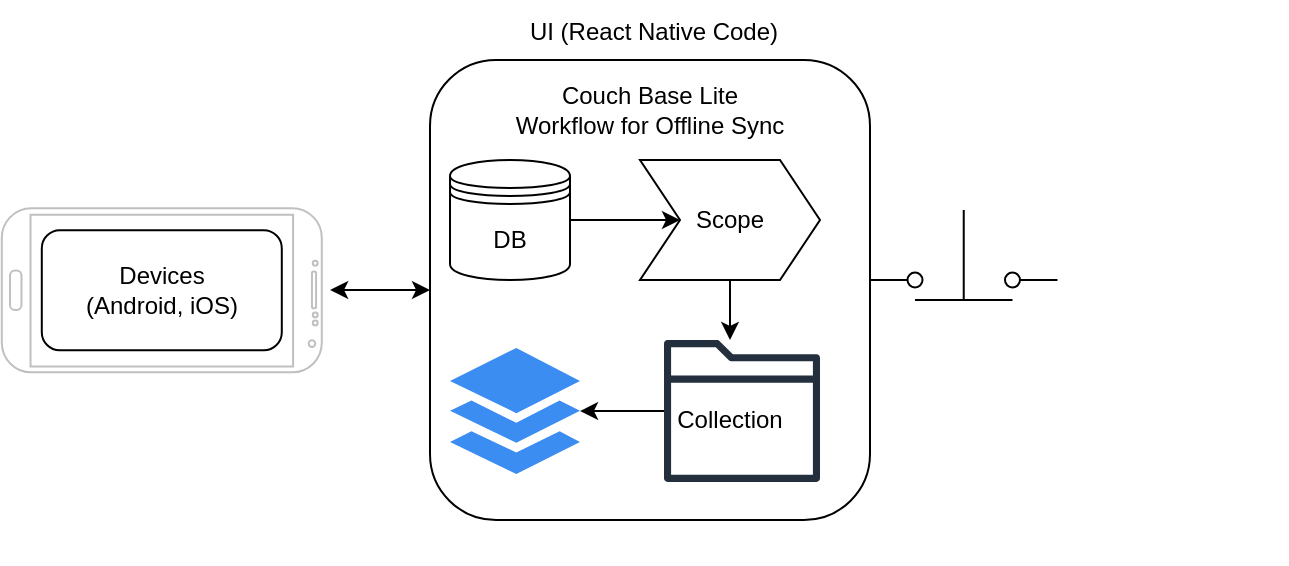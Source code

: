 <mxfile version="26.1.2">
  <diagram name="Page-1" id="Y9DT9FIRturXguFe0GUG">
    <mxGraphModel dx="1242" dy="819" grid="1" gridSize="10" guides="1" tooltips="1" connect="1" arrows="1" fold="1" page="1" pageScale="1" pageWidth="850" pageHeight="1100" math="0" shadow="0">
      <root>
        <mxCell id="0" />
        <mxCell id="1" parent="0" />
        <mxCell id="K-zmCiq9e8GojqGsUePG-1" value="Devices&lt;div&gt;(Android, iOS)&lt;/div&gt;" style="rounded=1;whiteSpace=wrap;html=1;" vertex="1" parent="1">
          <mxGeometry x="65.9" y="215.13" width="120" height="60" as="geometry" />
        </mxCell>
        <mxCell id="K-zmCiq9e8GojqGsUePG-15" value="" style="verticalLabelPosition=bottom;verticalAlign=top;html=1;shadow=0;dashed=0;strokeWidth=1;shape=mxgraph.android.phone2;strokeColor=#c0c0c0;rotation=90;" vertex="1" parent="1">
          <mxGeometry x="84.87" y="165.13" width="82.06" height="160" as="geometry" />
        </mxCell>
        <mxCell id="K-zmCiq9e8GojqGsUePG-16" value="" style="group" vertex="1" connectable="0" parent="1">
          <mxGeometry x="250" y="100" width="243.65" height="281.56" as="geometry" />
        </mxCell>
        <mxCell id="K-zmCiq9e8GojqGsUePG-14" value="" style="group" vertex="1" connectable="0" parent="K-zmCiq9e8GojqGsUePG-16">
          <mxGeometry width="243.65" height="281.56" as="geometry" />
        </mxCell>
        <mxCell id="K-zmCiq9e8GojqGsUePG-3" value="UI (React Native Code)" style="text;html=1;align=center;verticalAlign=middle;whiteSpace=wrap;rounded=0;" vertex="1" parent="K-zmCiq9e8GojqGsUePG-14">
          <mxGeometry width="243.65" height="32.488" as="geometry" />
        </mxCell>
        <mxCell id="K-zmCiq9e8GojqGsUePG-4" value="" style="rounded=1;whiteSpace=wrap;html=1;" vertex="1" parent="K-zmCiq9e8GojqGsUePG-16">
          <mxGeometry x="10" y="30" width="220" height="230" as="geometry" />
        </mxCell>
        <mxCell id="K-zmCiq9e8GojqGsUePG-5" value="Couch Base Lite&lt;div&gt;Workflow for Offline Sync&lt;/div&gt;" style="text;html=1;align=center;verticalAlign=middle;whiteSpace=wrap;rounded=0;" vertex="1" parent="K-zmCiq9e8GojqGsUePG-16">
          <mxGeometry x="10" y="40" width="220" height="30" as="geometry" />
        </mxCell>
        <mxCell id="K-zmCiq9e8GojqGsUePG-11" value="" style="edgeStyle=orthogonalEdgeStyle;rounded=0;orthogonalLoop=1;jettySize=auto;html=1;" edge="1" parent="K-zmCiq9e8GojqGsUePG-16" source="K-zmCiq9e8GojqGsUePG-6" target="K-zmCiq9e8GojqGsUePG-7">
          <mxGeometry relative="1" as="geometry" />
        </mxCell>
        <mxCell id="K-zmCiq9e8GojqGsUePG-6" value="DB" style="shape=datastore;whiteSpace=wrap;html=1;" vertex="1" parent="K-zmCiq9e8GojqGsUePG-16">
          <mxGeometry x="20" y="80" width="60" height="60" as="geometry" />
        </mxCell>
        <mxCell id="K-zmCiq9e8GojqGsUePG-12" value="" style="edgeStyle=orthogonalEdgeStyle;rounded=0;orthogonalLoop=1;jettySize=auto;html=1;" edge="1" parent="K-zmCiq9e8GojqGsUePG-16" source="K-zmCiq9e8GojqGsUePG-7" target="K-zmCiq9e8GojqGsUePG-9">
          <mxGeometry relative="1" as="geometry" />
        </mxCell>
        <mxCell id="K-zmCiq9e8GojqGsUePG-7" value="Scope" style="shape=step;perimeter=stepPerimeter;whiteSpace=wrap;html=1;fixedSize=1;" vertex="1" parent="K-zmCiq9e8GojqGsUePG-16">
          <mxGeometry x="115" y="80" width="90" height="60" as="geometry" />
        </mxCell>
        <mxCell id="K-zmCiq9e8GojqGsUePG-13" value="" style="edgeStyle=orthogonalEdgeStyle;rounded=0;orthogonalLoop=1;jettySize=auto;html=1;" edge="1" parent="K-zmCiq9e8GojqGsUePG-16" source="K-zmCiq9e8GojqGsUePG-8" target="K-zmCiq9e8GojqGsUePG-10">
          <mxGeometry relative="1" as="geometry" />
        </mxCell>
        <mxCell id="K-zmCiq9e8GojqGsUePG-8" value="" style="sketch=0;outlineConnect=0;fontColor=#232F3E;gradientColor=none;fillColor=#232F3D;strokeColor=none;dashed=0;verticalLabelPosition=bottom;verticalAlign=top;align=center;html=1;fontSize=12;fontStyle=0;aspect=fixed;pointerEvents=1;shape=mxgraph.aws4.folder;" vertex="1" parent="K-zmCiq9e8GojqGsUePG-16">
          <mxGeometry x="127" y="170" width="78" height="71" as="geometry" />
        </mxCell>
        <mxCell id="K-zmCiq9e8GojqGsUePG-9" value="Collection" style="text;html=1;align=center;verticalAlign=middle;whiteSpace=wrap;rounded=0;" vertex="1" parent="K-zmCiq9e8GojqGsUePG-16">
          <mxGeometry x="130" y="170" width="60" height="80" as="geometry" />
        </mxCell>
        <mxCell id="K-zmCiq9e8GojqGsUePG-10" value="" style="sketch=0;html=1;aspect=fixed;strokeColor=none;shadow=0;fillColor=#3B8DF1;verticalAlign=top;labelPosition=center;verticalLabelPosition=bottom;shape=mxgraph.gcp2.files" vertex="1" parent="K-zmCiq9e8GojqGsUePG-16">
          <mxGeometry x="20" y="173.97" width="65" height="63.05" as="geometry" />
        </mxCell>
        <mxCell id="K-zmCiq9e8GojqGsUePG-18" value="" style="shape=image;html=1;verticalAlign=top;verticalLabelPosition=bottom;labelBackgroundColor=#ffffff;imageAspect=0;aspect=fixed;image=https://cdn1.iconfinder.com/data/icons/social-media-outline-6/128/SocialMedia_Website-Outline-128.png" vertex="1" parent="1">
          <mxGeometry x="560" y="181.13" width="128" height="128" as="geometry" />
        </mxCell>
        <mxCell id="K-zmCiq9e8GojqGsUePG-19" value="" style="endArrow=classic;startArrow=classic;html=1;rounded=0;entryX=0;entryY=0.5;entryDx=0;entryDy=0;exitX=0.498;exitY=-0.026;exitDx=0;exitDy=0;exitPerimeter=0;" edge="1" parent="1" source="K-zmCiq9e8GojqGsUePG-15" target="K-zmCiq9e8GojqGsUePG-4">
          <mxGeometry width="50" height="50" relative="1" as="geometry">
            <mxPoint x="230" y="240" as="sourcePoint" />
            <mxPoint x="450" y="400" as="targetPoint" />
          </mxGeometry>
        </mxCell>
        <mxCell id="K-zmCiq9e8GojqGsUePG-22" value="" style="pointerEvents=1;verticalLabelPosition=bottom;shadow=0;dashed=0;align=center;html=1;verticalAlign=top;shape=mxgraph.electrical.electro-mechanical.pushbuttonBreak2;elSwitchState=off;" vertex="1" parent="1">
          <mxGeometry x="480" y="200" width="93.74" height="50" as="geometry" />
        </mxCell>
      </root>
    </mxGraphModel>
  </diagram>
</mxfile>
